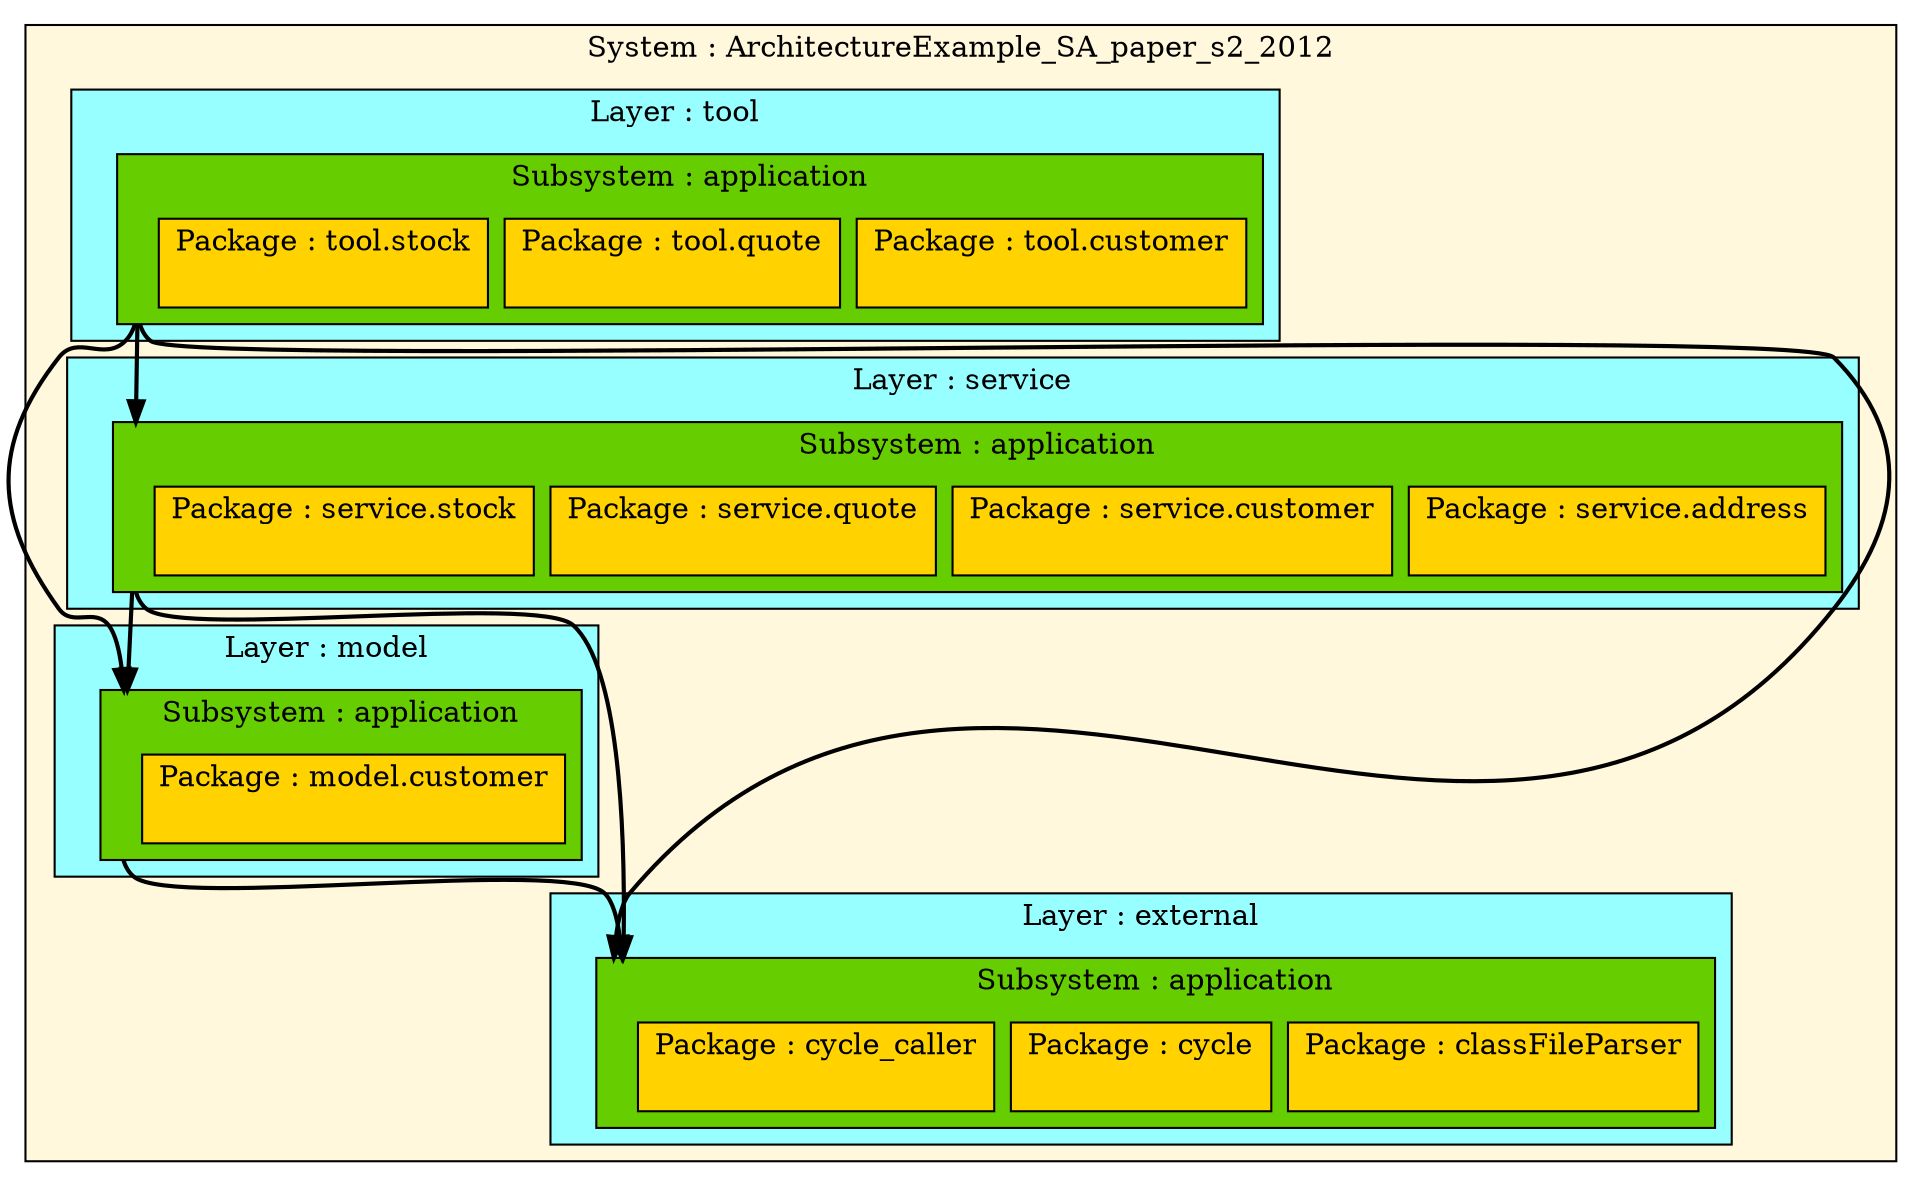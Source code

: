 digraph null {
compound = "true";
subgraph cluster_20 {
invisNodecluster_20 [ color="#000000ff" style="invis" shape="point" ];
subgraph cluster_21 {
invisNodecluster_21 [ color="#000000ff" style="invis" shape="point" ];
subgraph cluster_22 {
invisNodecluster_22 [ color="#000000ff" style="invis" shape="point" ];
subgraph cluster_23 {
invisNodecluster_23 [ color="#000000ff" style="invis" shape="point" ];
 label="Package : model.customer" bgcolor="#ffd200ff" }
 label="Subsystem : application" bgcolor="#66cd00ff" }
 label="Layer : model" bgcolor="#97ffffff" }
subgraph cluster_24 {
invisNodecluster_24 [ color="#000000ff" style="invis" shape="point" ];
subgraph cluster_25 {
invisNodecluster_25 [ color="#000000ff" style="invis" shape="point" ];
subgraph cluster_26 {
invisNodecluster_26 [ color="#000000ff" style="invis" shape="point" ];
 label="Package : service.address" bgcolor="#ffd200ff" }
subgraph cluster_27 {
invisNodecluster_27 [ color="#000000ff" style="invis" shape="point" ];
 label="Package : service.customer" bgcolor="#ffd200ff" }
subgraph cluster_28 {
invisNodecluster_28 [ color="#000000ff" style="invis" shape="point" ];
 label="Package : service.quote" bgcolor="#ffd200ff" }
subgraph cluster_29 {
invisNodecluster_29 [ color="#000000ff" style="invis" shape="point" ];
 label="Package : service.stock" bgcolor="#ffd200ff" }
 label="Subsystem : application" bgcolor="#66cd00ff" }
 label="Layer : service" bgcolor="#97ffffff" }
subgraph cluster_30 {
invisNodecluster_30 [ color="#000000ff" style="invis" shape="point" ];
subgraph cluster_31 {
invisNodecluster_31 [ color="#000000ff" style="invis" shape="point" ];
subgraph cluster_32 {
invisNodecluster_32 [ color="#000000ff" style="invis" shape="point" ];
 label="Package : tool.customer" bgcolor="#ffd200ff" }
subgraph cluster_33 {
invisNodecluster_33 [ color="#000000ff" style="invis" shape="point" ];
 label="Package : tool.quote" bgcolor="#ffd200ff" }
subgraph cluster_34 {
invisNodecluster_34 [ color="#000000ff" style="invis" shape="point" ];
 label="Package : tool.stock" bgcolor="#ffd200ff" }
 label="Subsystem : application" bgcolor="#66cd00ff" }
 label="Layer : tool" bgcolor="#97ffffff" }
subgraph cluster_35 {
invisNodecluster_35 [ color="#000000ff" style="invis" shape="point" ];
subgraph cluster_36 {
invisNodecluster_36 [ color="#000000ff" style="invis" shape="point" ];
subgraph cluster_37 {
invisNodecluster_37 [ color="#000000ff" style="invis" shape="point" ];
 label="Package : classFileParser" bgcolor="#ffd200ff" }
subgraph cluster_38 {
invisNodecluster_38 [ color="#000000ff" style="invis" shape="point" ];
 label="Package : cycle" bgcolor="#ffd200ff" }
subgraph cluster_39 {
invisNodecluster_39 [ color="#000000ff" style="invis" shape="point" ];
 label="Package : cycle_caller" bgcolor="#ffd200ff" }
 label="Subsystem : application" bgcolor="#66cd00ff" }
 label="Layer : external" bgcolor="#97ffffff" }
 label="System : ArchitectureExample_SA_paper_s2_2012" bgcolor="#fff8dcff" }
invisNodecluster_22 -> invisNodecluster_36 [ lhead="cluster_36" ltail="cluster_22" penwidth="2" ];
invisNodecluster_25 -> invisNodecluster_22 [ lhead="cluster_22" ltail="cluster_25" penwidth="2" ];
invisNodecluster_25 -> invisNodecluster_36 [ lhead="cluster_36" ltail="cluster_25" penwidth="2" ];
invisNodecluster_31 -> invisNodecluster_22 [ lhead="cluster_22" ltail="cluster_31" penwidth="2" ];
invisNodecluster_31 -> invisNodecluster_25 [ lhead="cluster_25" ltail="cluster_31" penwidth="2" ];
invisNodecluster_31 -> invisNodecluster_36 [ lhead="cluster_36" ltail="cluster_31" penwidth="2" ];
}